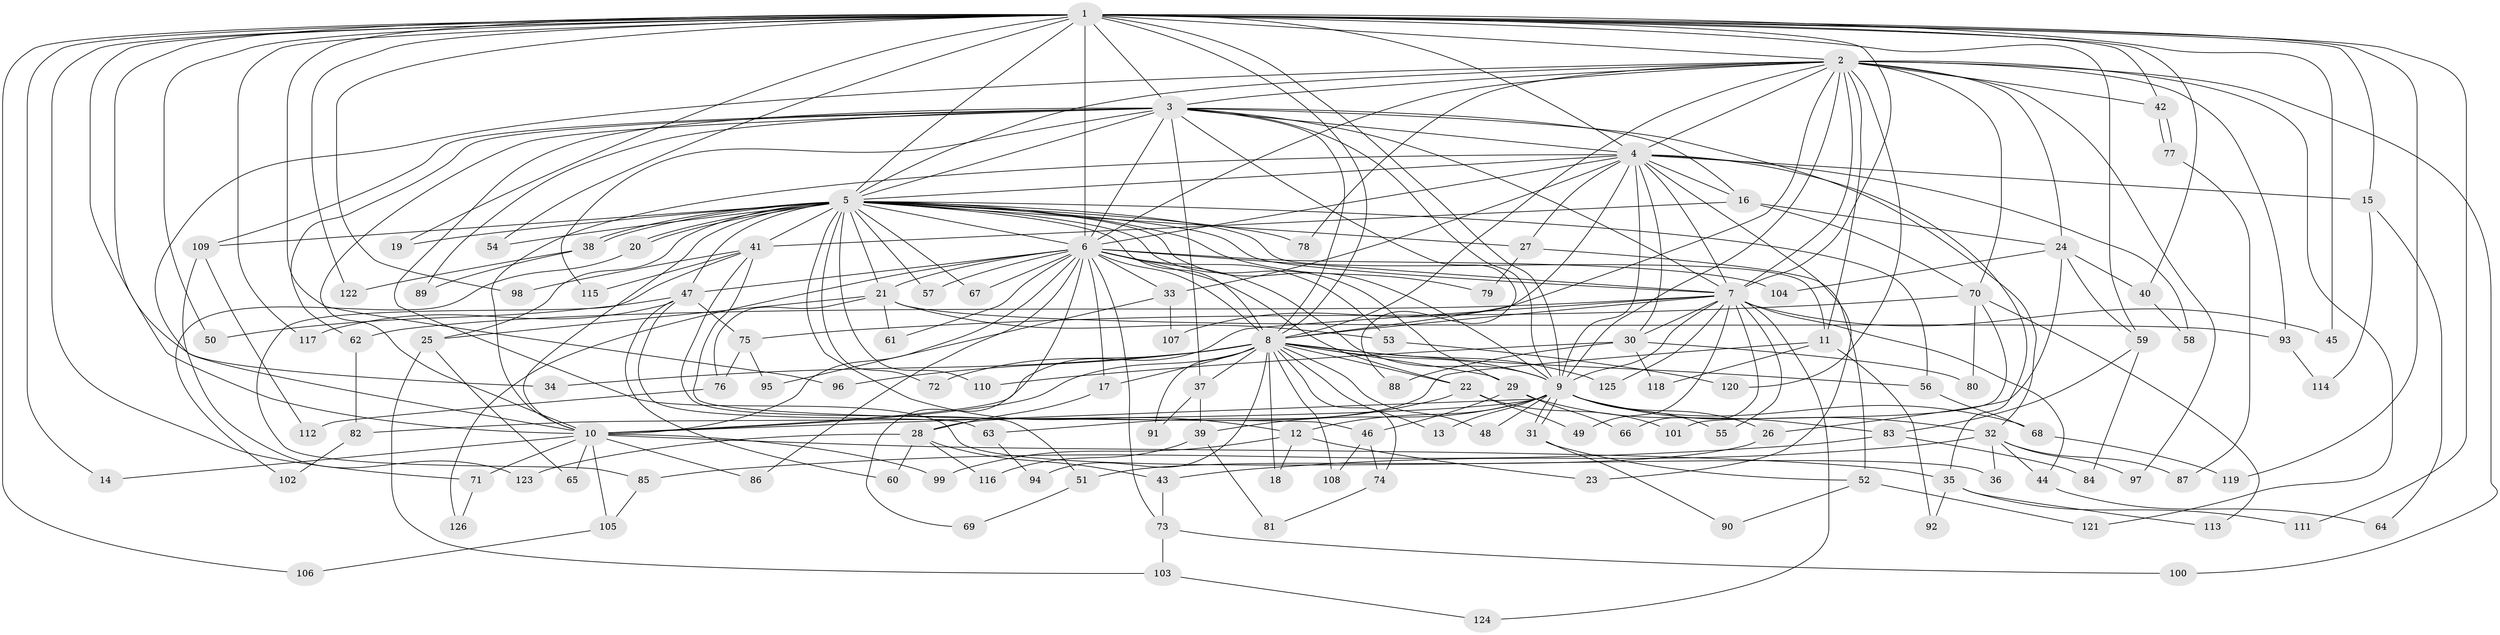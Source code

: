 // coarse degree distribution, {17: 0.02666666666666667, 35: 0.013333333333333334, 4: 0.08, 2: 0.52, 1: 0.10666666666666667, 9: 0.013333333333333334, 3: 0.12, 5: 0.06666666666666667, 10: 0.013333333333333334, 15: 0.013333333333333334, 6: 0.013333333333333334, 7: 0.013333333333333334}
// Generated by graph-tools (version 1.1) at 2025/49/03/04/25 21:49:50]
// undirected, 126 vertices, 277 edges
graph export_dot {
graph [start="1"]
  node [color=gray90,style=filled];
  1;
  2;
  3;
  4;
  5;
  6;
  7;
  8;
  9;
  10;
  11;
  12;
  13;
  14;
  15;
  16;
  17;
  18;
  19;
  20;
  21;
  22;
  23;
  24;
  25;
  26;
  27;
  28;
  29;
  30;
  31;
  32;
  33;
  34;
  35;
  36;
  37;
  38;
  39;
  40;
  41;
  42;
  43;
  44;
  45;
  46;
  47;
  48;
  49;
  50;
  51;
  52;
  53;
  54;
  55;
  56;
  57;
  58;
  59;
  60;
  61;
  62;
  63;
  64;
  65;
  66;
  67;
  68;
  69;
  70;
  71;
  72;
  73;
  74;
  75;
  76;
  77;
  78;
  79;
  80;
  81;
  82;
  83;
  84;
  85;
  86;
  87;
  88;
  89;
  90;
  91;
  92;
  93;
  94;
  95;
  96;
  97;
  98;
  99;
  100;
  101;
  102;
  103;
  104;
  105;
  106;
  107;
  108;
  109;
  110;
  111;
  112;
  113;
  114;
  115;
  116;
  117;
  118;
  119;
  120;
  121;
  122;
  123;
  124;
  125;
  126;
  1 -- 2;
  1 -- 3;
  1 -- 4;
  1 -- 5;
  1 -- 6;
  1 -- 7;
  1 -- 8;
  1 -- 9;
  1 -- 10;
  1 -- 14;
  1 -- 15;
  1 -- 19;
  1 -- 34;
  1 -- 40;
  1 -- 42;
  1 -- 45;
  1 -- 50;
  1 -- 54;
  1 -- 59;
  1 -- 71;
  1 -- 96;
  1 -- 98;
  1 -- 106;
  1 -- 111;
  1 -- 117;
  1 -- 119;
  1 -- 122;
  2 -- 3;
  2 -- 4;
  2 -- 5;
  2 -- 6;
  2 -- 7;
  2 -- 8;
  2 -- 9;
  2 -- 10;
  2 -- 11;
  2 -- 24;
  2 -- 42;
  2 -- 70;
  2 -- 78;
  2 -- 93;
  2 -- 97;
  2 -- 100;
  2 -- 107;
  2 -- 120;
  2 -- 121;
  3 -- 4;
  3 -- 5;
  3 -- 6;
  3 -- 7;
  3 -- 8;
  3 -- 9;
  3 -- 10;
  3 -- 16;
  3 -- 32;
  3 -- 36;
  3 -- 37;
  3 -- 62;
  3 -- 88;
  3 -- 89;
  3 -- 109;
  3 -- 115;
  4 -- 5;
  4 -- 6;
  4 -- 7;
  4 -- 8;
  4 -- 9;
  4 -- 10;
  4 -- 15;
  4 -- 16;
  4 -- 23;
  4 -- 27;
  4 -- 30;
  4 -- 33;
  4 -- 35;
  4 -- 58;
  5 -- 6;
  5 -- 7;
  5 -- 8;
  5 -- 9;
  5 -- 10;
  5 -- 11;
  5 -- 12;
  5 -- 19;
  5 -- 20;
  5 -- 20;
  5 -- 21;
  5 -- 25;
  5 -- 27;
  5 -- 29;
  5 -- 38;
  5 -- 38;
  5 -- 41;
  5 -- 47;
  5 -- 54;
  5 -- 56;
  5 -- 57;
  5 -- 67;
  5 -- 72;
  5 -- 78;
  5 -- 79;
  5 -- 109;
  5 -- 110;
  6 -- 7;
  6 -- 8;
  6 -- 9;
  6 -- 10;
  6 -- 17;
  6 -- 21;
  6 -- 22;
  6 -- 33;
  6 -- 47;
  6 -- 53;
  6 -- 57;
  6 -- 61;
  6 -- 67;
  6 -- 69;
  6 -- 73;
  6 -- 86;
  6 -- 104;
  6 -- 126;
  7 -- 8;
  7 -- 9;
  7 -- 10;
  7 -- 30;
  7 -- 44;
  7 -- 45;
  7 -- 49;
  7 -- 55;
  7 -- 62;
  7 -- 66;
  7 -- 124;
  7 -- 125;
  8 -- 9;
  8 -- 10;
  8 -- 13;
  8 -- 17;
  8 -- 18;
  8 -- 22;
  8 -- 29;
  8 -- 34;
  8 -- 37;
  8 -- 48;
  8 -- 56;
  8 -- 72;
  8 -- 74;
  8 -- 91;
  8 -- 94;
  8 -- 96;
  8 -- 108;
  8 -- 125;
  9 -- 10;
  9 -- 12;
  9 -- 13;
  9 -- 26;
  9 -- 31;
  9 -- 31;
  9 -- 32;
  9 -- 39;
  9 -- 48;
  9 -- 55;
  9 -- 68;
  9 -- 82;
  10 -- 14;
  10 -- 35;
  10 -- 65;
  10 -- 71;
  10 -- 86;
  10 -- 99;
  10 -- 105;
  11 -- 28;
  11 -- 92;
  11 -- 118;
  12 -- 18;
  12 -- 23;
  12 -- 99;
  15 -- 64;
  15 -- 114;
  16 -- 24;
  16 -- 41;
  16 -- 70;
  17 -- 28;
  20 -- 102;
  21 -- 25;
  21 -- 53;
  21 -- 61;
  21 -- 76;
  21 -- 93;
  22 -- 49;
  22 -- 63;
  22 -- 101;
  24 -- 26;
  24 -- 40;
  24 -- 59;
  24 -- 104;
  25 -- 65;
  25 -- 103;
  26 -- 51;
  27 -- 52;
  27 -- 79;
  28 -- 43;
  28 -- 60;
  28 -- 116;
  28 -- 123;
  29 -- 46;
  29 -- 66;
  29 -- 83;
  30 -- 80;
  30 -- 88;
  30 -- 110;
  30 -- 118;
  31 -- 52;
  31 -- 90;
  32 -- 36;
  32 -- 43;
  32 -- 44;
  32 -- 87;
  32 -- 97;
  33 -- 95;
  33 -- 107;
  35 -- 92;
  35 -- 111;
  35 -- 113;
  37 -- 39;
  37 -- 91;
  38 -- 89;
  38 -- 122;
  39 -- 81;
  39 -- 116;
  40 -- 58;
  41 -- 46;
  41 -- 51;
  41 -- 85;
  41 -- 98;
  41 -- 115;
  42 -- 77;
  42 -- 77;
  43 -- 73;
  44 -- 64;
  46 -- 74;
  46 -- 108;
  47 -- 50;
  47 -- 60;
  47 -- 63;
  47 -- 75;
  47 -- 117;
  51 -- 69;
  52 -- 90;
  52 -- 121;
  53 -- 120;
  56 -- 68;
  59 -- 83;
  59 -- 84;
  62 -- 82;
  63 -- 94;
  68 -- 119;
  70 -- 75;
  70 -- 80;
  70 -- 101;
  70 -- 113;
  71 -- 126;
  73 -- 100;
  73 -- 103;
  74 -- 81;
  75 -- 76;
  75 -- 95;
  76 -- 112;
  77 -- 87;
  82 -- 102;
  83 -- 84;
  83 -- 85;
  85 -- 105;
  93 -- 114;
  103 -- 124;
  105 -- 106;
  109 -- 112;
  109 -- 123;
}
